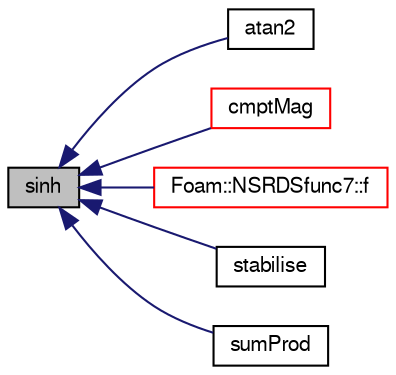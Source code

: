 digraph "sinh"
{
  bgcolor="transparent";
  edge [fontname="FreeSans",fontsize="10",labelfontname="FreeSans",labelfontsize="10"];
  node [fontname="FreeSans",fontsize="10",shape=record];
  rankdir="LR";
  Node38590 [label="sinh",height=0.2,width=0.4,color="black", fillcolor="grey75", style="filled", fontcolor="black"];
  Node38590 -> Node38591 [dir="back",color="midnightblue",fontsize="10",style="solid",fontname="FreeSans"];
  Node38591 [label="atan2",height=0.2,width=0.4,color="black",URL="$a21124.html#a9d45ac659e1f4191f75f0fe34ad7f596"];
  Node38590 -> Node38592 [dir="back",color="midnightblue",fontsize="10",style="solid",fontname="FreeSans"];
  Node38592 [label="cmptMag",height=0.2,width=0.4,color="red",URL="$a12539.html#a9180528922650a6b9a3b302e27e621b9"];
  Node38590 -> Node38647 [dir="back",color="midnightblue",fontsize="10",style="solid",fontname="FreeSans"];
  Node38647 [label="Foam::NSRDSfunc7::f",height=0.2,width=0.4,color="red",URL="$a30442.html#a44a3c8c9472a1fd8054ed8f5fd36e77a",tooltip="Evaluate the function and return the result. "];
  Node38590 -> Node38706 [dir="back",color="midnightblue",fontsize="10",style="solid",fontname="FreeSans"];
  Node38706 [label="stabilise",height=0.2,width=0.4,color="black",URL="$a21124.html#a0f54b8f830b5ec7eb36ed5ccda6d7b1e"];
  Node38590 -> Node38707 [dir="back",color="midnightblue",fontsize="10",style="solid",fontname="FreeSans"];
  Node38707 [label="sumProd",height=0.2,width=0.4,color="black",URL="$a21124.html#a5b480f6156c25bef4de87d86094e87ea"];
}
